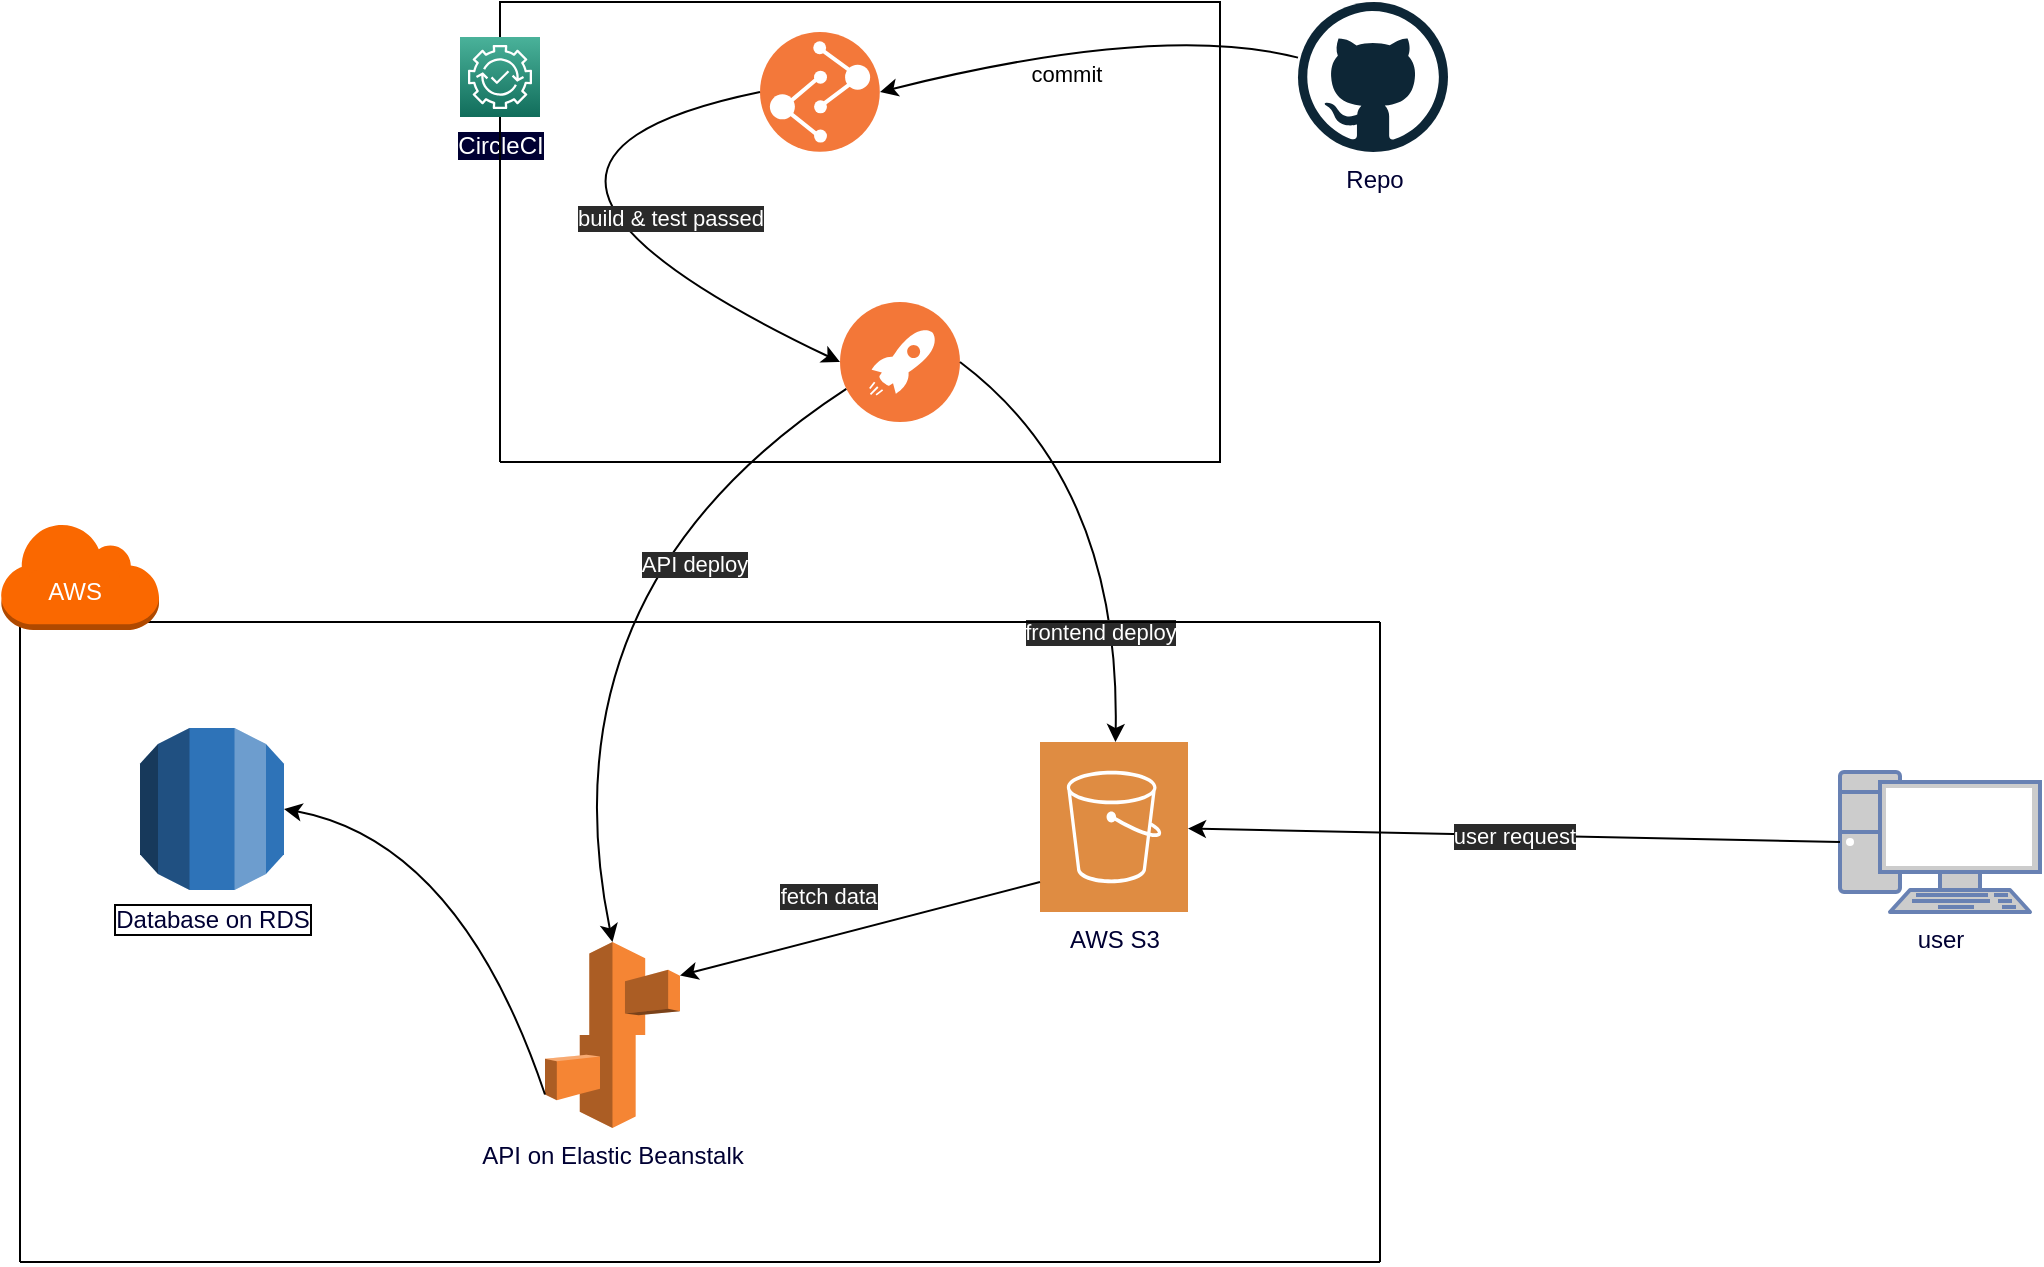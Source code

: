 <mxfile version="20.3.0" type="device"><diagram id="Ht1M8jgEwFfnCIfOTk4-" name="Page-1"><mxGraphModel dx="1022" dy="762" grid="1" gridSize="10" guides="1" tooltips="1" connect="1" arrows="1" fold="1" page="1" pageScale="1" pageWidth="1169" pageHeight="827" math="0" shadow="0"><root><mxCell id="0"/><mxCell id="1" parent="0"/><mxCell id="Q5xnJdGNP67iAsnCQPNU-1" value="user" style="fontColor=#000033;verticalAlign=top;verticalLabelPosition=bottom;labelPosition=center;align=center;html=1;outlineConnect=0;fillColor=#CCCCCC;strokeColor=#6881B3;gradientColor=none;gradientDirection=north;strokeWidth=2;shape=mxgraph.networks.pc;" vertex="1" parent="1"><mxGeometry x="1030" y="395" width="100" height="70" as="geometry"/></mxCell><mxCell id="Q5xnJdGNP67iAsnCQPNU-4" value="" style="aspect=fixed;perimeter=ellipsePerimeter;html=1;align=center;shadow=0;dashed=0;fontColor=#4277BB;labelBackgroundColor=#ffffff;fontSize=12;spacingTop=3;image;image=img/lib/ibm/devops/continuous_deploy.svg;" vertex="1" parent="1"><mxGeometry x="530" y="160" width="60" height="60" as="geometry"/></mxCell><mxCell id="Q5xnJdGNP67iAsnCQPNU-11" value="commit" style="curved=1;endArrow=classic;html=1;rounded=0;entryX=1;entryY=0.5;entryDx=0;entryDy=0;" edge="1" parent="1" source="Q5xnJdGNP67iAsnCQPNU-16" target="Q5xnJdGNP67iAsnCQPNU-12"><mxGeometry x="0.145" y="14" width="50" height="50" relative="1" as="geometry"><mxPoint x="730" y="70" as="sourcePoint"/><mxPoint x="740" y="100" as="targetPoint"/><Array as="points"><mxPoint x="690" y="20"/></Array><mxPoint as="offset"/></mxGeometry></mxCell><mxCell id="Q5xnJdGNP67iAsnCQPNU-12" value="&lt;font&gt;build and test&lt;br&gt;&lt;/font&gt;" style="aspect=fixed;perimeter=ellipsePerimeter;html=1;align=center;shadow=0;dashed=0;fontColor=#FFFFFF;labelBackgroundColor=#ffffff;fontSize=12;spacingTop=3;image;image=img/lib/ibm/devops/build_test.svg;" vertex="1" parent="1"><mxGeometry x="490" y="25" width="60" height="60" as="geometry"/></mxCell><mxCell id="Q5xnJdGNP67iAsnCQPNU-13" value="build &amp;amp; test passed" style="curved=1;endArrow=classic;html=1;rounded=0;exitX=0;exitY=0.5;exitDx=0;exitDy=0;entryX=0;entryY=0.5;entryDx=0;entryDy=0;fontColor=#FFFFFF;labelBackgroundColor=#2A2A2A;" edge="1" parent="1" source="Q5xnJdGNP67iAsnCQPNU-12" target="Q5xnJdGNP67iAsnCQPNU-4"><mxGeometry x="0.469" y="29" width="50" height="50" relative="1" as="geometry"><mxPoint x="390" y="200" as="sourcePoint"/><mxPoint x="390.0" y="313.5" as="targetPoint"/><Array as="points"><mxPoint x="320" y="90"/></Array><mxPoint as="offset"/></mxGeometry></mxCell><mxCell id="Q5xnJdGNP67iAsnCQPNU-14" value="AWS S3" style="sketch=0;pointerEvents=1;shadow=0;dashed=0;html=1;strokeColor=none;fillColor=#DF8C42;labelPosition=center;verticalLabelPosition=bottom;verticalAlign=top;align=center;outlineConnect=0;shape=mxgraph.veeam2.aws_s3;fontColor=#000033;" vertex="1" parent="1"><mxGeometry x="630" y="380" width="74" height="85" as="geometry"/></mxCell><mxCell id="Q5xnJdGNP67iAsnCQPNU-15" value="frontend deploy" style="curved=1;endArrow=classic;html=1;rounded=0;exitX=1;exitY=0.5;exitDx=0;exitDy=0;fontColor=#FFFFFF;labelBackgroundColor=#2A2A2A;" edge="1" parent="1" source="Q5xnJdGNP67iAsnCQPNU-4" target="Q5xnJdGNP67iAsnCQPNU-14"><mxGeometry x="0.524" y="-9" width="50" height="50" relative="1" as="geometry"><mxPoint x="386.5" y="290" as="sourcePoint"/><mxPoint x="800" y="260" as="targetPoint"/><Array as="points"><mxPoint x="670" y="250"/></Array><mxPoint as="offset"/></mxGeometry></mxCell><mxCell id="Q5xnJdGNP67iAsnCQPNU-16" value="Repo" style="dashed=0;outlineConnect=0;html=1;align=center;labelPosition=center;verticalLabelPosition=bottom;verticalAlign=top;shape=mxgraph.weblogos.github;fontColor=#000033;labelBackgroundColor=#FFFFFF;" vertex="1" parent="1"><mxGeometry x="759" y="10" width="75" height="75" as="geometry"/></mxCell><mxCell id="Q5xnJdGNP67iAsnCQPNU-17" value="user request" style="endArrow=classic;html=1;rounded=0;labelBackgroundColor=#2A2A2A;fontColor=#FFFFFF;exitX=0;exitY=0.5;exitDx=0;exitDy=0;exitPerimeter=0;" edge="1" parent="1" source="Q5xnJdGNP67iAsnCQPNU-1" target="Q5xnJdGNP67iAsnCQPNU-14"><mxGeometry width="50" height="50" relative="1" as="geometry"><mxPoint x="690" y="350" as="sourcePoint"/><mxPoint x="830" y="371" as="targetPoint"/></mxGeometry></mxCell><mxCell id="Q5xnJdGNP67iAsnCQPNU-18" value="API deploy" style="curved=1;endArrow=classic;html=1;rounded=0;labelBackgroundColor=#2A2A2A;fontColor=#FFFFFF;exitX=0;exitY=0.75;exitDx=0;exitDy=0;entryX=0.5;entryY=0;entryDx=0;entryDy=0;entryPerimeter=0;" edge="1" parent="1" source="Q5xnJdGNP67iAsnCQPNU-4" target="Q5xnJdGNP67iAsnCQPNU-19"><mxGeometry x="-0.387" y="32" width="50" height="50" relative="1" as="geometry"><mxPoint x="300" y="330" as="sourcePoint"/><mxPoint x="410" y="510" as="targetPoint"/><Array as="points"><mxPoint x="380" y="303"/></Array><mxPoint as="offset"/></mxGeometry></mxCell><mxCell id="Q5xnJdGNP67iAsnCQPNU-19" value="API on Elastic Beanstalk" style="outlineConnect=0;dashed=0;verticalLabelPosition=bottom;verticalAlign=top;align=center;html=1;shape=mxgraph.aws3.elastic_beanstalk;fillColor=#F58534;gradientColor=none;labelBackgroundColor=#FFFFFF;fontColor=#000033;" vertex="1" parent="1"><mxGeometry x="382.5" y="480" width="67.5" height="93" as="geometry"/></mxCell><mxCell id="Q5xnJdGNP67iAsnCQPNU-20" value="Database on RDS" style="outlineConnect=0;dashed=0;verticalLabelPosition=bottom;verticalAlign=top;align=center;html=1;shape=mxgraph.aws3.rds;fillColor=#2E73B8;gradientColor=none;labelBackgroundColor=#FFFFFF;labelBorderColor=default;fontColor=#000033;" vertex="1" parent="1"><mxGeometry x="180" y="373" width="72" height="81" as="geometry"/></mxCell><mxCell id="Q5xnJdGNP67iAsnCQPNU-21" value="" style="curved=1;endArrow=classic;html=1;rounded=0;labelBackgroundColor=#2A2A2A;fontColor=#000033;exitX=0;exitY=0.82;exitDx=0;exitDy=0;exitPerimeter=0;entryX=1;entryY=0.5;entryDx=0;entryDy=0;entryPerimeter=0;" edge="1" parent="1" source="Q5xnJdGNP67iAsnCQPNU-19" target="Q5xnJdGNP67iAsnCQPNU-20"><mxGeometry width="50" height="50" relative="1" as="geometry"><mxPoint x="480" y="420" as="sourcePoint"/><mxPoint x="310" y="400" as="targetPoint"/><Array as="points"><mxPoint x="340" y="430"/></Array></mxGeometry></mxCell><mxCell id="Q5xnJdGNP67iAsnCQPNU-22" value="fetch data" style="curved=1;endArrow=classic;html=1;rounded=0;labelBackgroundColor=#2A2A2A;fontColor=#FFFFFF;entryX=1;entryY=0.18;entryDx=0;entryDy=0;entryPerimeter=0;" edge="1" parent="1" source="Q5xnJdGNP67iAsnCQPNU-14" target="Q5xnJdGNP67iAsnCQPNU-19"><mxGeometry x="0.123" y="-20" width="50" height="50" relative="1" as="geometry"><mxPoint x="520" y="390" as="sourcePoint"/><mxPoint x="452.0" y="424.24" as="targetPoint"/><Array as="points"><mxPoint x="630" y="450"/></Array><mxPoint as="offset"/></mxGeometry></mxCell><mxCell id="Q5xnJdGNP67iAsnCQPNU-30" value="" style="endArrow=none;html=1;rounded=0;labelBackgroundColor=#2A2A2A;fontColor=none;" edge="1" parent="1"><mxGeometry width="50" height="50" relative="1" as="geometry"><mxPoint x="800" y="640" as="sourcePoint"/><mxPoint x="800" y="320" as="targetPoint"/></mxGeometry></mxCell><mxCell id="Q5xnJdGNP67iAsnCQPNU-31" value="" style="endArrow=none;html=1;rounded=0;labelBackgroundColor=#2A2A2A;fontColor=none;" edge="1" parent="1"><mxGeometry width="50" height="50" relative="1" as="geometry"><mxPoint x="120" y="320" as="sourcePoint"/><mxPoint x="800" y="320" as="targetPoint"/></mxGeometry></mxCell><mxCell id="Q5xnJdGNP67iAsnCQPNU-32" value="" style="endArrow=none;html=1;rounded=0;labelBackgroundColor=#2A2A2A;fontColor=none;" edge="1" parent="1"><mxGeometry width="50" height="50" relative="1" as="geometry"><mxPoint x="120" y="640" as="sourcePoint"/><mxPoint x="800" y="640" as="targetPoint"/></mxGeometry></mxCell><mxCell id="Q5xnJdGNP67iAsnCQPNU-33" value="" style="endArrow=none;html=1;rounded=0;labelBackgroundColor=#2A2A2A;fontColor=none;" edge="1" parent="1"><mxGeometry width="50" height="50" relative="1" as="geometry"><mxPoint x="120" y="640" as="sourcePoint"/><mxPoint x="120" y="320" as="targetPoint"/></mxGeometry></mxCell><mxCell id="Q5xnJdGNP67iAsnCQPNU-34" value="" style="outlineConnect=0;dashed=0;verticalLabelPosition=bottom;verticalAlign=top;align=center;html=1;shape=mxgraph.aws3.virtual_private_cloud;fillColor=#fa6800;glass=1;labelBackgroundColor=#FFFFFF;labelBorderColor=none;fontStyle=1;strokeColor=none;fontColor=#000000;" vertex="1" parent="1"><mxGeometry x="110" y="270" width="79.5" height="54" as="geometry"/></mxCell><mxCell id="Q5xnJdGNP67iAsnCQPNU-37" value="" style="rounded=1;whiteSpace=wrap;html=1;shadow=0;glass=0;labelBackgroundColor=#FFFFFF;labelBorderColor=none;strokeColor=none;fontColor=#000000;fillColor=#fa6800;gradientDirection=north;" vertex="1" parent="1"><mxGeometry x="124.75" y="294" width="45.25" height="26" as="geometry"/></mxCell><mxCell id="Q5xnJdGNP67iAsnCQPNU-38" value="&lt;font style=&quot;&quot; color=&quot;#ffffff&quot;&gt;AWS&lt;/font&gt;" style="text;html=1;resizable=0;autosize=1;align=center;verticalAlign=middle;points=[];fillColor=none;strokeColor=none;rounded=0;shadow=0;glass=0;labelBackgroundColor=none;labelBorderColor=none;fontColor=none;" vertex="1" parent="1"><mxGeometry x="122.37" y="290" width="50" height="30" as="geometry"/></mxCell><mxCell id="Q5xnJdGNP67iAsnCQPNU-40" value="" style="endArrow=none;html=1;rounded=0;labelBackgroundColor=#2A2A2A;fontColor=#FFFFFF;startArrow=none;" edge="1" parent="1" source="Q5xnJdGNP67iAsnCQPNU-45"><mxGeometry width="50" height="50" relative="1" as="geometry"><mxPoint x="360" y="240" as="sourcePoint"/><mxPoint x="360" y="240" as="targetPoint"/><Array as="points"><mxPoint x="360" y="10"/><mxPoint x="720" y="10"/><mxPoint x="720" y="240"/></Array></mxGeometry></mxCell><mxCell id="Q5xnJdGNP67iAsnCQPNU-45" value="CircleCI" style="sketch=0;points=[[0,0,0],[0.25,0,0],[0.5,0,0],[0.75,0,0],[1,0,0],[0,1,0],[0.25,1,0],[0.5,1,0],[0.75,1,0],[1,1,0],[0,0.25,0],[0,0.5,0],[0,0.75,0],[1,0.25,0],[1,0.5,0],[1,0.75,0]];outlineConnect=0;fontColor=#FFFFFF;gradientColor=#4AB29A;gradientDirection=north;fillColor=#116D5B;strokeColor=#ffffff;dashed=0;verticalLabelPosition=bottom;verticalAlign=top;align=center;html=1;fontSize=12;fontStyle=0;aspect=fixed;shape=mxgraph.aws4.resourceIcon;resIcon=mxgraph.aws4.devops_guru;shadow=0;glass=0;labelBackgroundColor=#000033;labelBorderColor=none;" vertex="1" parent="1"><mxGeometry x="340" y="27.5" width="40" height="40" as="geometry"/></mxCell><mxCell id="Q5xnJdGNP67iAsnCQPNU-47" value="" style="endArrow=none;html=1;rounded=0;labelBackgroundColor=#2A2A2A;fontColor=#FFFFFF;" edge="1" parent="1" target="Q5xnJdGNP67iAsnCQPNU-45"><mxGeometry width="50" height="50" relative="1" as="geometry"><mxPoint x="360" y="240" as="sourcePoint"/><mxPoint x="360" y="240" as="targetPoint"/><Array as="points"/></mxGeometry></mxCell></root></mxGraphModel></diagram></mxfile>